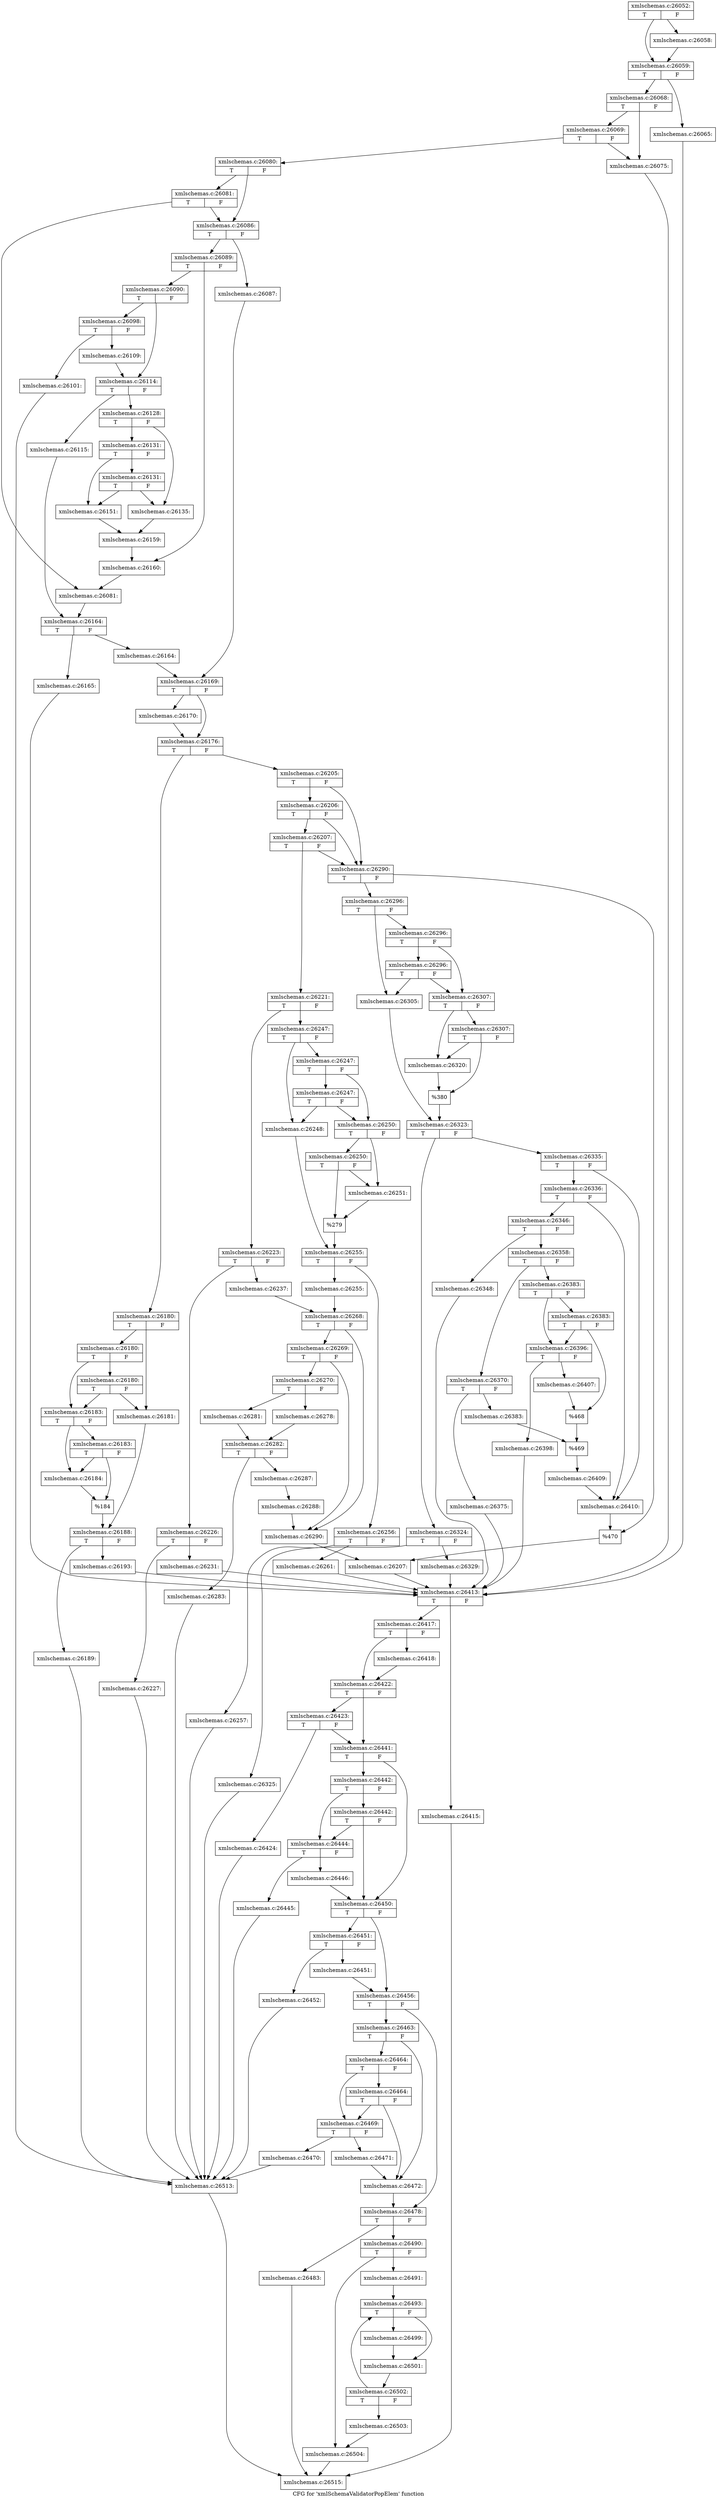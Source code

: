 digraph "CFG for 'xmlSchemaValidatorPopElem' function" {
	label="CFG for 'xmlSchemaValidatorPopElem' function";

	Node0x55d026876720 [shape=record,label="{xmlschemas.c:26052:|{<s0>T|<s1>F}}"];
	Node0x55d026876720 -> Node0x55d026883be0;
	Node0x55d026876720 -> Node0x55d026883c30;
	Node0x55d026883be0 [shape=record,label="{xmlschemas.c:26058:}"];
	Node0x55d026883be0 -> Node0x55d026883c30;
	Node0x55d026883c30 [shape=record,label="{xmlschemas.c:26059:|{<s0>T|<s1>F}}"];
	Node0x55d026883c30 -> Node0x55d026884190;
	Node0x55d026883c30 -> Node0x55d0268841e0;
	Node0x55d026884190 [shape=record,label="{xmlschemas.c:26065:}"];
	Node0x55d026884190 -> Node0x55d0268852a0;
	Node0x55d0268841e0 [shape=record,label="{xmlschemas.c:26068:|{<s0>T|<s1>F}}"];
	Node0x55d0268841e0 -> Node0x55d026885480;
	Node0x55d0268841e0 -> Node0x55d026885520;
	Node0x55d026885520 [shape=record,label="{xmlschemas.c:26069:|{<s0>T|<s1>F}}"];
	Node0x55d026885520 -> Node0x55d026885480;
	Node0x55d026885520 -> Node0x55d0268854d0;
	Node0x55d026885480 [shape=record,label="{xmlschemas.c:26075:}"];
	Node0x55d026885480 -> Node0x55d0268852a0;
	Node0x55d0268854d0 [shape=record,label="{xmlschemas.c:26080:|{<s0>T|<s1>F}}"];
	Node0x55d0268854d0 -> Node0x55d026885ee0;
	Node0x55d0268854d0 -> Node0x55d026885f80;
	Node0x55d026885f80 [shape=record,label="{xmlschemas.c:26081:|{<s0>T|<s1>F}}"];
	Node0x55d026885f80 -> Node0x55d026885ee0;
	Node0x55d026885f80 -> Node0x55d026885f30;
	Node0x55d026885ee0 [shape=record,label="{xmlschemas.c:26086:|{<s0>T|<s1>F}}"];
	Node0x55d026885ee0 -> Node0x55d026886a30;
	Node0x55d026885ee0 -> Node0x55d026886a80;
	Node0x55d026886a30 [shape=record,label="{xmlschemas.c:26087:}"];
	Node0x55d026886a30 -> Node0x55d026886f60;
	Node0x55d026886a80 [shape=record,label="{xmlschemas.c:26089:|{<s0>T|<s1>F}}"];
	Node0x55d026886a80 -> Node0x55d026887080;
	Node0x55d026886a80 -> Node0x55d0268870d0;
	Node0x55d026887080 [shape=record,label="{xmlschemas.c:26090:|{<s0>T|<s1>F}}"];
	Node0x55d026887080 -> Node0x55d026888110;
	Node0x55d026887080 -> Node0x55d026888160;
	Node0x55d026888110 [shape=record,label="{xmlschemas.c:26098:|{<s0>T|<s1>F}}"];
	Node0x55d026888110 -> Node0x55d026888ca0;
	Node0x55d026888110 -> Node0x55d026888cf0;
	Node0x55d026888ca0 [shape=record,label="{xmlschemas.c:26101:}"];
	Node0x55d026888ca0 -> Node0x55d026889470;
	Node0x55d026888cf0 [shape=record,label="{xmlschemas.c:26109:}"];
	Node0x55d026888cf0 -> Node0x55d026888160;
	Node0x55d026888160 [shape=record,label="{xmlschemas.c:26114:|{<s0>T|<s1>F}}"];
	Node0x55d026888160 -> Node0x55d026889740;
	Node0x55d026888160 -> Node0x55d026889790;
	Node0x55d026889740 [shape=record,label="{xmlschemas.c:26115:}"];
	Node0x55d026889740 -> Node0x55d026889cb0;
	Node0x55d026889790 [shape=record,label="{xmlschemas.c:26128:|{<s0>T|<s1>F}}"];
	Node0x55d026889790 -> Node0x55d02688b150;
	Node0x55d026889790 -> Node0x55d02688b240;
	Node0x55d02688b240 [shape=record,label="{xmlschemas.c:26131:|{<s0>T|<s1>F}}"];
	Node0x55d02688b240 -> Node0x55d02688b490;
	Node0x55d02688b240 -> Node0x55d02688b1f0;
	Node0x55d02688b490 [shape=record,label="{xmlschemas.c:26131:|{<s0>T|<s1>F}}"];
	Node0x55d02688b490 -> Node0x55d02688b1f0;
	Node0x55d02688b490 -> Node0x55d02688b150;
	Node0x55d02688b150 [shape=record,label="{xmlschemas.c:26135:}"];
	Node0x55d02688b150 -> Node0x55d02688b1a0;
	Node0x55d02688b1f0 [shape=record,label="{xmlschemas.c:26151:}"];
	Node0x55d02688b1f0 -> Node0x55d02688b1a0;
	Node0x55d02688b1a0 [shape=record,label="{xmlschemas.c:26159:}"];
	Node0x55d02688b1a0 -> Node0x55d0268870d0;
	Node0x55d0268870d0 [shape=record,label="{xmlschemas.c:26160:}"];
	Node0x55d0268870d0 -> Node0x55d026885f30;
	Node0x55d026885f30 [shape=record,label="{xmlschemas.c:26081:}"];
	Node0x55d026885f30 -> Node0x55d026889cb0;
	Node0x55d026889cb0 [shape=record,label="{xmlschemas.c:26164:|{<s0>T|<s1>F}}"];
	Node0x55d026889cb0 -> Node0x55d02688ca90;
	Node0x55d026889cb0 -> Node0x55d02688cae0;
	Node0x55d02688ca90 [shape=record,label="{xmlschemas.c:26165:}"];
	Node0x55d02688ca90 -> Node0x55d0268852a0;
	Node0x55d02688cae0 [shape=record,label="{xmlschemas.c:26164:}"];
	Node0x55d02688cae0 -> Node0x55d026886f60;
	Node0x55d026886f60 [shape=record,label="{xmlschemas.c:26169:|{<s0>T|<s1>F}}"];
	Node0x55d026886f60 -> Node0x55d02688d150;
	Node0x55d026886f60 -> Node0x55d02688d1a0;
	Node0x55d02688d150 [shape=record,label="{xmlschemas.c:26170:}"];
	Node0x55d02688d150 -> Node0x55d02688d1a0;
	Node0x55d02688d1a0 [shape=record,label="{xmlschemas.c:26176:|{<s0>T|<s1>F}}"];
	Node0x55d02688d1a0 -> Node0x55d02688dbe0;
	Node0x55d02688d1a0 -> Node0x55d02688dc30;
	Node0x55d02688dbe0 [shape=record,label="{xmlschemas.c:26180:|{<s0>T|<s1>F}}"];
	Node0x55d02688dbe0 -> Node0x55d02688e120;
	Node0x55d02688dbe0 -> Node0x55d02688e210;
	Node0x55d02688e210 [shape=record,label="{xmlschemas.c:26180:|{<s0>T|<s1>F}}"];
	Node0x55d02688e210 -> Node0x55d02688e600;
	Node0x55d02688e210 -> Node0x55d02688e1c0;
	Node0x55d02688e600 [shape=record,label="{xmlschemas.c:26180:|{<s0>T|<s1>F}}"];
	Node0x55d02688e600 -> Node0x55d02688e120;
	Node0x55d02688e600 -> Node0x55d02688e1c0;
	Node0x55d02688e120 [shape=record,label="{xmlschemas.c:26181:}"];
	Node0x55d02688e120 -> Node0x55d02688e170;
	Node0x55d02688e1c0 [shape=record,label="{xmlschemas.c:26183:|{<s0>T|<s1>F}}"];
	Node0x55d02688e1c0 -> Node0x55d02688f740;
	Node0x55d02688e1c0 -> Node0x55d02688f7e0;
	Node0x55d02688f7e0 [shape=record,label="{xmlschemas.c:26183:|{<s0>T|<s1>F}}"];
	Node0x55d02688f7e0 -> Node0x55d02688f740;
	Node0x55d02688f7e0 -> Node0x55d02688f790;
	Node0x55d02688f740 [shape=record,label="{xmlschemas.c:26184:}"];
	Node0x55d02688f740 -> Node0x55d02688f790;
	Node0x55d02688f790 [shape=record,label="{%184}"];
	Node0x55d02688f790 -> Node0x55d02688e170;
	Node0x55d02688e170 [shape=record,label="{xmlschemas.c:26188:|{<s0>T|<s1>F}}"];
	Node0x55d02688e170 -> Node0x55d026890890;
	Node0x55d02688e170 -> Node0x55d0268908e0;
	Node0x55d026890890 [shape=record,label="{xmlschemas.c:26189:}"];
	Node0x55d026890890 -> Node0x55d026889470;
	Node0x55d0268908e0 [shape=record,label="{xmlschemas.c:26193:}"];
	Node0x55d0268908e0 -> Node0x55d0268852a0;
	Node0x55d02688dc30 [shape=record,label="{xmlschemas.c:26205:|{<s0>T|<s1>F}}"];
	Node0x55d02688dc30 -> Node0x55d0268911a0;
	Node0x55d02688dc30 -> Node0x55d0268910d0;
	Node0x55d0268911a0 [shape=record,label="{xmlschemas.c:26206:|{<s0>T|<s1>F}}"];
	Node0x55d0268911a0 -> Node0x55d026891120;
	Node0x55d0268911a0 -> Node0x55d0268910d0;
	Node0x55d026891120 [shape=record,label="{xmlschemas.c:26207:|{<s0>T|<s1>F}}"];
	Node0x55d026891120 -> Node0x55d0268910d0;
	Node0x55d026891120 -> Node0x55d026891030;
	Node0x55d026891030 [shape=record,label="{xmlschemas.c:26221:|{<s0>T|<s1>F}}"];
	Node0x55d026891030 -> Node0x55d026891e60;
	Node0x55d026891030 -> Node0x55d026891eb0;
	Node0x55d026891e60 [shape=record,label="{xmlschemas.c:26223:|{<s0>T|<s1>F}}"];
	Node0x55d026891e60 -> Node0x55d026892cc0;
	Node0x55d026891e60 -> Node0x55d026892d10;
	Node0x55d026892cc0 [shape=record,label="{xmlschemas.c:26226:|{<s0>T|<s1>F}}"];
	Node0x55d026892cc0 -> Node0x55d026893040;
	Node0x55d026892cc0 -> Node0x55d026893090;
	Node0x55d026893040 [shape=record,label="{xmlschemas.c:26227:}"];
	Node0x55d026893040 -> Node0x55d026889470;
	Node0x55d026893090 [shape=record,label="{xmlschemas.c:26231:}"];
	Node0x55d026893090 -> Node0x55d0268852a0;
	Node0x55d026892d10 [shape=record,label="{xmlschemas.c:26237:}"];
	Node0x55d026892d10 -> Node0x55d0268938d0;
	Node0x55d026891eb0 [shape=record,label="{xmlschemas.c:26247:|{<s0>T|<s1>F}}"];
	Node0x55d026891eb0 -> Node0x55d026893ab0;
	Node0x55d026891eb0 -> Node0x55d026893ba0;
	Node0x55d026893ba0 [shape=record,label="{xmlschemas.c:26247:|{<s0>T|<s1>F}}"];
	Node0x55d026893ba0 -> Node0x55d026893ff0;
	Node0x55d026893ba0 -> Node0x55d026893b50;
	Node0x55d026893ff0 [shape=record,label="{xmlschemas.c:26247:|{<s0>T|<s1>F}}"];
	Node0x55d026893ff0 -> Node0x55d026893ab0;
	Node0x55d026893ff0 -> Node0x55d026893b50;
	Node0x55d026893ab0 [shape=record,label="{xmlschemas.c:26248:}"];
	Node0x55d026893ab0 -> Node0x55d026893b00;
	Node0x55d026893b50 [shape=record,label="{xmlschemas.c:26250:|{<s0>T|<s1>F}}"];
	Node0x55d026893b50 -> Node0x55d026895040;
	Node0x55d026893b50 -> Node0x55d0268950e0;
	Node0x55d0268950e0 [shape=record,label="{xmlschemas.c:26250:|{<s0>T|<s1>F}}"];
	Node0x55d0268950e0 -> Node0x55d026895040;
	Node0x55d0268950e0 -> Node0x55d026895090;
	Node0x55d026895040 [shape=record,label="{xmlschemas.c:26251:}"];
	Node0x55d026895040 -> Node0x55d026895090;
	Node0x55d026895090 [shape=record,label="{%279}"];
	Node0x55d026895090 -> Node0x55d026893b00;
	Node0x55d026893b00 [shape=record,label="{xmlschemas.c:26255:|{<s0>T|<s1>F}}"];
	Node0x55d026893b00 -> Node0x55d026896350;
	Node0x55d026893b00 -> Node0x55d0268963a0;
	Node0x55d026896350 [shape=record,label="{xmlschemas.c:26256:|{<s0>T|<s1>F}}"];
	Node0x55d026896350 -> Node0x55d026896760;
	Node0x55d026896350 -> Node0x55d0268967b0;
	Node0x55d026896760 [shape=record,label="{xmlschemas.c:26257:}"];
	Node0x55d026896760 -> Node0x55d026889470;
	Node0x55d0268967b0 [shape=record,label="{xmlschemas.c:26261:}"];
	Node0x55d0268967b0 -> Node0x55d0268852a0;
	Node0x55d0268963a0 [shape=record,label="{xmlschemas.c:26255:}"];
	Node0x55d0268963a0 -> Node0x55d0268938d0;
	Node0x55d0268938d0 [shape=record,label="{xmlschemas.c:26268:|{<s0>T|<s1>F}}"];
	Node0x55d0268938d0 -> Node0x55d026896fa0;
	Node0x55d0268938d0 -> Node0x55d026896f50;
	Node0x55d026896fa0 [shape=record,label="{xmlschemas.c:26269:|{<s0>T|<s1>F}}"];
	Node0x55d026896fa0 -> Node0x55d026896f00;
	Node0x55d026896fa0 -> Node0x55d026896f50;
	Node0x55d026896f00 [shape=record,label="{xmlschemas.c:26270:|{<s0>T|<s1>F}}"];
	Node0x55d026896f00 -> Node0x55d026898330;
	Node0x55d026896f00 -> Node0x55d0268983d0;
	Node0x55d026898330 [shape=record,label="{xmlschemas.c:26278:}"];
	Node0x55d026898330 -> Node0x55d026898380;
	Node0x55d0268983d0 [shape=record,label="{xmlschemas.c:26281:}"];
	Node0x55d0268983d0 -> Node0x55d026898380;
	Node0x55d026898380 [shape=record,label="{xmlschemas.c:26282:|{<s0>T|<s1>F}}"];
	Node0x55d026898380 -> Node0x55d026899330;
	Node0x55d026898380 -> Node0x55d0268993d0;
	Node0x55d026899330 [shape=record,label="{xmlschemas.c:26283:}"];
	Node0x55d026899330 -> Node0x55d026889470;
	Node0x55d0268993d0 [shape=record,label="{xmlschemas.c:26287:}"];
	Node0x55d0268993d0 -> Node0x55d026899380;
	Node0x55d026899380 [shape=record,label="{xmlschemas.c:26288:}"];
	Node0x55d026899380 -> Node0x55d026896f50;
	Node0x55d026896f50 [shape=record,label="{xmlschemas.c:26290:}"];
	Node0x55d026896f50 -> Node0x55d026891080;
	Node0x55d0268910d0 [shape=record,label="{xmlschemas.c:26290:|{<s0>T|<s1>F}}"];
	Node0x55d0268910d0 -> Node0x55d02689a330;
	Node0x55d0268910d0 -> Node0x55d02689a2e0;
	Node0x55d02689a2e0 [shape=record,label="{xmlschemas.c:26296:|{<s0>T|<s1>F}}"];
	Node0x55d02689a2e0 -> Node0x55d02689a720;
	Node0x55d02689a2e0 -> Node0x55d02689a810;
	Node0x55d02689a810 [shape=record,label="{xmlschemas.c:26296:|{<s0>T|<s1>F}}"];
	Node0x55d02689a810 -> Node0x55d02689ac60;
	Node0x55d02689a810 -> Node0x55d02689a7c0;
	Node0x55d02689ac60 [shape=record,label="{xmlschemas.c:26296:|{<s0>T|<s1>F}}"];
	Node0x55d02689ac60 -> Node0x55d02689a720;
	Node0x55d02689ac60 -> Node0x55d02689a7c0;
	Node0x55d02689a720 [shape=record,label="{xmlschemas.c:26305:}"];
	Node0x55d02689a720 -> Node0x55d02689a770;
	Node0x55d02689a7c0 [shape=record,label="{xmlschemas.c:26307:|{<s0>T|<s1>F}}"];
	Node0x55d02689a7c0 -> Node0x55d02689bb80;
	Node0x55d02689a7c0 -> Node0x55d02689bc20;
	Node0x55d02689bc20 [shape=record,label="{xmlschemas.c:26307:|{<s0>T|<s1>F}}"];
	Node0x55d02689bc20 -> Node0x55d02689bb80;
	Node0x55d02689bc20 -> Node0x55d02689bbd0;
	Node0x55d02689bb80 [shape=record,label="{xmlschemas.c:26320:}"];
	Node0x55d02689bb80 -> Node0x55d02689bbd0;
	Node0x55d02689bbd0 [shape=record,label="{%380}"];
	Node0x55d02689bbd0 -> Node0x55d02689a770;
	Node0x55d02689a770 [shape=record,label="{xmlschemas.c:26323:|{<s0>T|<s1>F}}"];
	Node0x55d02689a770 -> Node0x55d02689cd60;
	Node0x55d02689a770 -> Node0x55d02689cdb0;
	Node0x55d02689cd60 [shape=record,label="{xmlschemas.c:26324:|{<s0>T|<s1>F}}"];
	Node0x55d02689cd60 -> Node0x55d02689d170;
	Node0x55d02689cd60 -> Node0x55d02689d1c0;
	Node0x55d02689d170 [shape=record,label="{xmlschemas.c:26325:}"];
	Node0x55d02689d170 -> Node0x55d026889470;
	Node0x55d02689d1c0 [shape=record,label="{xmlschemas.c:26329:}"];
	Node0x55d02689d1c0 -> Node0x55d0268852a0;
	Node0x55d02689cdb0 [shape=record,label="{xmlschemas.c:26335:|{<s0>T|<s1>F}}"];
	Node0x55d02689cdb0 -> Node0x55d02689d950;
	Node0x55d02689cdb0 -> Node0x55d02689d900;
	Node0x55d02689d950 [shape=record,label="{xmlschemas.c:26336:|{<s0>T|<s1>F}}"];
	Node0x55d02689d950 -> Node0x55d02689d8b0;
	Node0x55d02689d950 -> Node0x55d02689d900;
	Node0x55d02689d8b0 [shape=record,label="{xmlschemas.c:26346:|{<s0>T|<s1>F}}"];
	Node0x55d02689d8b0 -> Node0x55d02689e420;
	Node0x55d02689d8b0 -> Node0x55d02689e4c0;
	Node0x55d02689e420 [shape=record,label="{xmlschemas.c:26348:}"];
	Node0x55d02689e420 -> Node0x55d0268852a0;
	Node0x55d02689e4c0 [shape=record,label="{xmlschemas.c:26358:|{<s0>T|<s1>F}}"];
	Node0x55d02689e4c0 -> Node0x55d02688a570;
	Node0x55d02689e4c0 -> Node0x55d02688a2e0;
	Node0x55d02688a570 [shape=record,label="{xmlschemas.c:26370:|{<s0>T|<s1>F}}"];
	Node0x55d02688a570 -> Node0x55d02689f2e0;
	Node0x55d02688a570 -> Node0x55d02689f290;
	Node0x55d02689f290 [shape=record,label="{xmlschemas.c:26375:}"];
	Node0x55d02689f290 -> Node0x55d0268852a0;
	Node0x55d02689f2e0 [shape=record,label="{xmlschemas.c:26383:}"];
	Node0x55d02689f2e0 -> Node0x55d026898940;
	Node0x55d02688a2e0 [shape=record,label="{xmlschemas.c:26383:|{<s0>T|<s1>F}}"];
	Node0x55d02688a2e0 -> Node0x55d0268a0870;
	Node0x55d02688a2e0 -> Node0x55d0268a0910;
	Node0x55d0268a0910 [shape=record,label="{xmlschemas.c:26383:|{<s0>T|<s1>F}}"];
	Node0x55d0268a0910 -> Node0x55d0268a0870;
	Node0x55d0268a0910 -> Node0x55d0268a08c0;
	Node0x55d0268a0870 [shape=record,label="{xmlschemas.c:26396:|{<s0>T|<s1>F}}"];
	Node0x55d0268a0870 -> Node0x55d0268a11a0;
	Node0x55d0268a0870 -> Node0x55d0268a1150;
	Node0x55d0268a1150 [shape=record,label="{xmlschemas.c:26398:}"];
	Node0x55d0268a1150 -> Node0x55d0268852a0;
	Node0x55d0268a11a0 [shape=record,label="{xmlschemas.c:26407:}"];
	Node0x55d0268a11a0 -> Node0x55d0268a08c0;
	Node0x55d0268a08c0 [shape=record,label="{%468}"];
	Node0x55d0268a08c0 -> Node0x55d026898940;
	Node0x55d026898940 [shape=record,label="{%469}"];
	Node0x55d026898940 -> Node0x55d02689e470;
	Node0x55d02689e470 [shape=record,label="{xmlschemas.c:26409:}"];
	Node0x55d02689e470 -> Node0x55d02689d900;
	Node0x55d02689d900 [shape=record,label="{xmlschemas.c:26410:}"];
	Node0x55d02689d900 -> Node0x55d02689a330;
	Node0x55d02689a330 [shape=record,label="{%470}"];
	Node0x55d02689a330 -> Node0x55d026891080;
	Node0x55d026891080 [shape=record,label="{xmlschemas.c:26207:}"];
	Node0x55d026891080 -> Node0x55d0268852a0;
	Node0x55d0268852a0 [shape=record,label="{xmlschemas.c:26413:|{<s0>T|<s1>F}}"];
	Node0x55d0268852a0 -> Node0x55d0268a2bb0;
	Node0x55d0268852a0 -> Node0x55d0268a2c00;
	Node0x55d0268a2bb0 [shape=record,label="{xmlschemas.c:26415:}"];
	Node0x55d0268a2bb0 -> Node0x55d026876770;
	Node0x55d0268a2c00 [shape=record,label="{xmlschemas.c:26417:|{<s0>T|<s1>F}}"];
	Node0x55d0268a2c00 -> Node0x55d0268a3200;
	Node0x55d0268a2c00 -> Node0x55d0268a3250;
	Node0x55d0268a3200 [shape=record,label="{xmlschemas.c:26418:}"];
	Node0x55d0268a3200 -> Node0x55d0268a3250;
	Node0x55d0268a3250 [shape=record,label="{xmlschemas.c:26422:|{<s0>T|<s1>F}}"];
	Node0x55d0268a3250 -> Node0x55d0268a3ba0;
	Node0x55d0268a3250 -> Node0x55d0268a3b50;
	Node0x55d0268a3ba0 [shape=record,label="{xmlschemas.c:26423:|{<s0>T|<s1>F}}"];
	Node0x55d0268a3ba0 -> Node0x55d0268a3b00;
	Node0x55d0268a3ba0 -> Node0x55d0268a3b50;
	Node0x55d0268a3b00 [shape=record,label="{xmlschemas.c:26424:}"];
	Node0x55d0268a3b00 -> Node0x55d026889470;
	Node0x55d0268a3b50 [shape=record,label="{xmlschemas.c:26441:|{<s0>T|<s1>F}}"];
	Node0x55d0268a3b50 -> Node0x55d0268a45e0;
	Node0x55d0268a3b50 -> Node0x55d0268a4590;
	Node0x55d0268a45e0 [shape=record,label="{xmlschemas.c:26442:|{<s0>T|<s1>F}}"];
	Node0x55d0268a45e0 -> Node0x55d0268a4540;
	Node0x55d0268a45e0 -> Node0x55d0268a4a30;
	Node0x55d0268a4a30 [shape=record,label="{xmlschemas.c:26442:|{<s0>T|<s1>F}}"];
	Node0x55d0268a4a30 -> Node0x55d0268a4540;
	Node0x55d0268a4a30 -> Node0x55d0268a4590;
	Node0x55d0268a4540 [shape=record,label="{xmlschemas.c:26444:|{<s0>T|<s1>F}}"];
	Node0x55d0268a4540 -> Node0x55d0268a5100;
	Node0x55d0268a4540 -> Node0x55d0268a5150;
	Node0x55d0268a5100 [shape=record,label="{xmlschemas.c:26445:}"];
	Node0x55d0268a5100 -> Node0x55d026889470;
	Node0x55d0268a5150 [shape=record,label="{xmlschemas.c:26446:}"];
	Node0x55d0268a5150 -> Node0x55d0268a4590;
	Node0x55d0268a4590 [shape=record,label="{xmlschemas.c:26450:|{<s0>T|<s1>F}}"];
	Node0x55d0268a4590 -> Node0x55d026892750;
	Node0x55d0268a4590 -> Node0x55d0268a5e00;
	Node0x55d026892750 [shape=record,label="{xmlschemas.c:26451:|{<s0>T|<s1>F}}"];
	Node0x55d026892750 -> Node0x55d0268a62f0;
	Node0x55d026892750 -> Node0x55d0268a6340;
	Node0x55d0268a62f0 [shape=record,label="{xmlschemas.c:26452:}"];
	Node0x55d0268a62f0 -> Node0x55d026889470;
	Node0x55d0268a6340 [shape=record,label="{xmlschemas.c:26451:}"];
	Node0x55d0268a6340 -> Node0x55d0268a5e00;
	Node0x55d0268a5e00 [shape=record,label="{xmlschemas.c:26456:|{<s0>T|<s1>F}}"];
	Node0x55d0268a5e00 -> Node0x55d0268a69a0;
	Node0x55d0268a5e00 -> Node0x55d0268a69f0;
	Node0x55d0268a69a0 [shape=record,label="{xmlschemas.c:26463:|{<s0>T|<s1>F}}"];
	Node0x55d0268a69a0 -> Node0x55d0268a6ee0;
	Node0x55d0268a69a0 -> Node0x55d0268a6e90;
	Node0x55d0268a6ee0 [shape=record,label="{xmlschemas.c:26464:|{<s0>T|<s1>F}}"];
	Node0x55d0268a6ee0 -> Node0x55d0268a6e40;
	Node0x55d0268a6ee0 -> Node0x55d0268a7290;
	Node0x55d0268a7290 [shape=record,label="{xmlschemas.c:26464:|{<s0>T|<s1>F}}"];
	Node0x55d0268a7290 -> Node0x55d0268a6e40;
	Node0x55d0268a7290 -> Node0x55d0268a6e90;
	Node0x55d0268a6e40 [shape=record,label="{xmlschemas.c:26469:|{<s0>T|<s1>F}}"];
	Node0x55d0268a6e40 -> Node0x55d0268a7960;
	Node0x55d0268a6e40 -> Node0x55d0268a79b0;
	Node0x55d0268a7960 [shape=record,label="{xmlschemas.c:26470:}"];
	Node0x55d0268a7960 -> Node0x55d026889470;
	Node0x55d0268a79b0 [shape=record,label="{xmlschemas.c:26471:}"];
	Node0x55d0268a79b0 -> Node0x55d0268a6e90;
	Node0x55d0268a6e90 [shape=record,label="{xmlschemas.c:26472:}"];
	Node0x55d0268a6e90 -> Node0x55d0268a69f0;
	Node0x55d0268a69f0 [shape=record,label="{xmlschemas.c:26478:|{<s0>T|<s1>F}}"];
	Node0x55d0268a69f0 -> Node0x55d0268a8250;
	Node0x55d0268a69f0 -> Node0x55d0268a82a0;
	Node0x55d0268a8250 [shape=record,label="{xmlschemas.c:26483:}"];
	Node0x55d0268a8250 -> Node0x55d026876770;
	Node0x55d0268a82a0 [shape=record,label="{xmlschemas.c:26490:|{<s0>T|<s1>F}}"];
	Node0x55d0268a82a0 -> Node0x55d0268a8e60;
	Node0x55d0268a82a0 -> Node0x55d0268a8eb0;
	Node0x55d0268a8e60 [shape=record,label="{xmlschemas.c:26491:}"];
	Node0x55d0268a8e60 -> Node0x55d0268a9810;
	Node0x55d0268a9810 [shape=record,label="{xmlschemas.c:26493:|{<s0>T|<s1>F}}"];
	Node0x55d0268a9810 -> Node0x55d0268a9b40;
	Node0x55d0268a9810 -> Node0x55d0268a9b90;
	Node0x55d0268a9b40 [shape=record,label="{xmlschemas.c:26499:}"];
	Node0x55d0268a9b40 -> Node0x55d0268a9b90;
	Node0x55d0268a9b90 [shape=record,label="{xmlschemas.c:26501:}"];
	Node0x55d0268a9b90 -> Node0x55d0268a97c0;
	Node0x55d0268a97c0 [shape=record,label="{xmlschemas.c:26502:|{<s0>T|<s1>F}}"];
	Node0x55d0268a97c0 -> Node0x55d0268a9810;
	Node0x55d0268a97c0 -> Node0x55d0268a9770;
	Node0x55d0268a9770 [shape=record,label="{xmlschemas.c:26503:}"];
	Node0x55d0268a9770 -> Node0x55d0268a8eb0;
	Node0x55d0268a8eb0 [shape=record,label="{xmlschemas.c:26504:}"];
	Node0x55d0268a8eb0 -> Node0x55d026876770;
	Node0x55d026889470 [shape=record,label="{xmlschemas.c:26513:}"];
	Node0x55d026889470 -> Node0x55d026876770;
	Node0x55d026876770 [shape=record,label="{xmlschemas.c:26515:}"];
}
